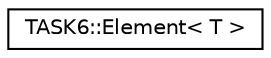 digraph "Graphical Class Hierarchy"
{
 // LATEX_PDF_SIZE
  edge [fontname="Helvetica",fontsize="10",labelfontname="Helvetica",labelfontsize="10"];
  node [fontname="Helvetica",fontsize="10",shape=record];
  rankdir="LR";
  Node0 [label="TASK6::Element\< T \>",height=0.2,width=0.4,color="black", fillcolor="white", style="filled",URL="$d4/d02/classTASK6_1_1Element.html",tooltip="A template class definition. The class contains the value of the item and two references...."];
}

